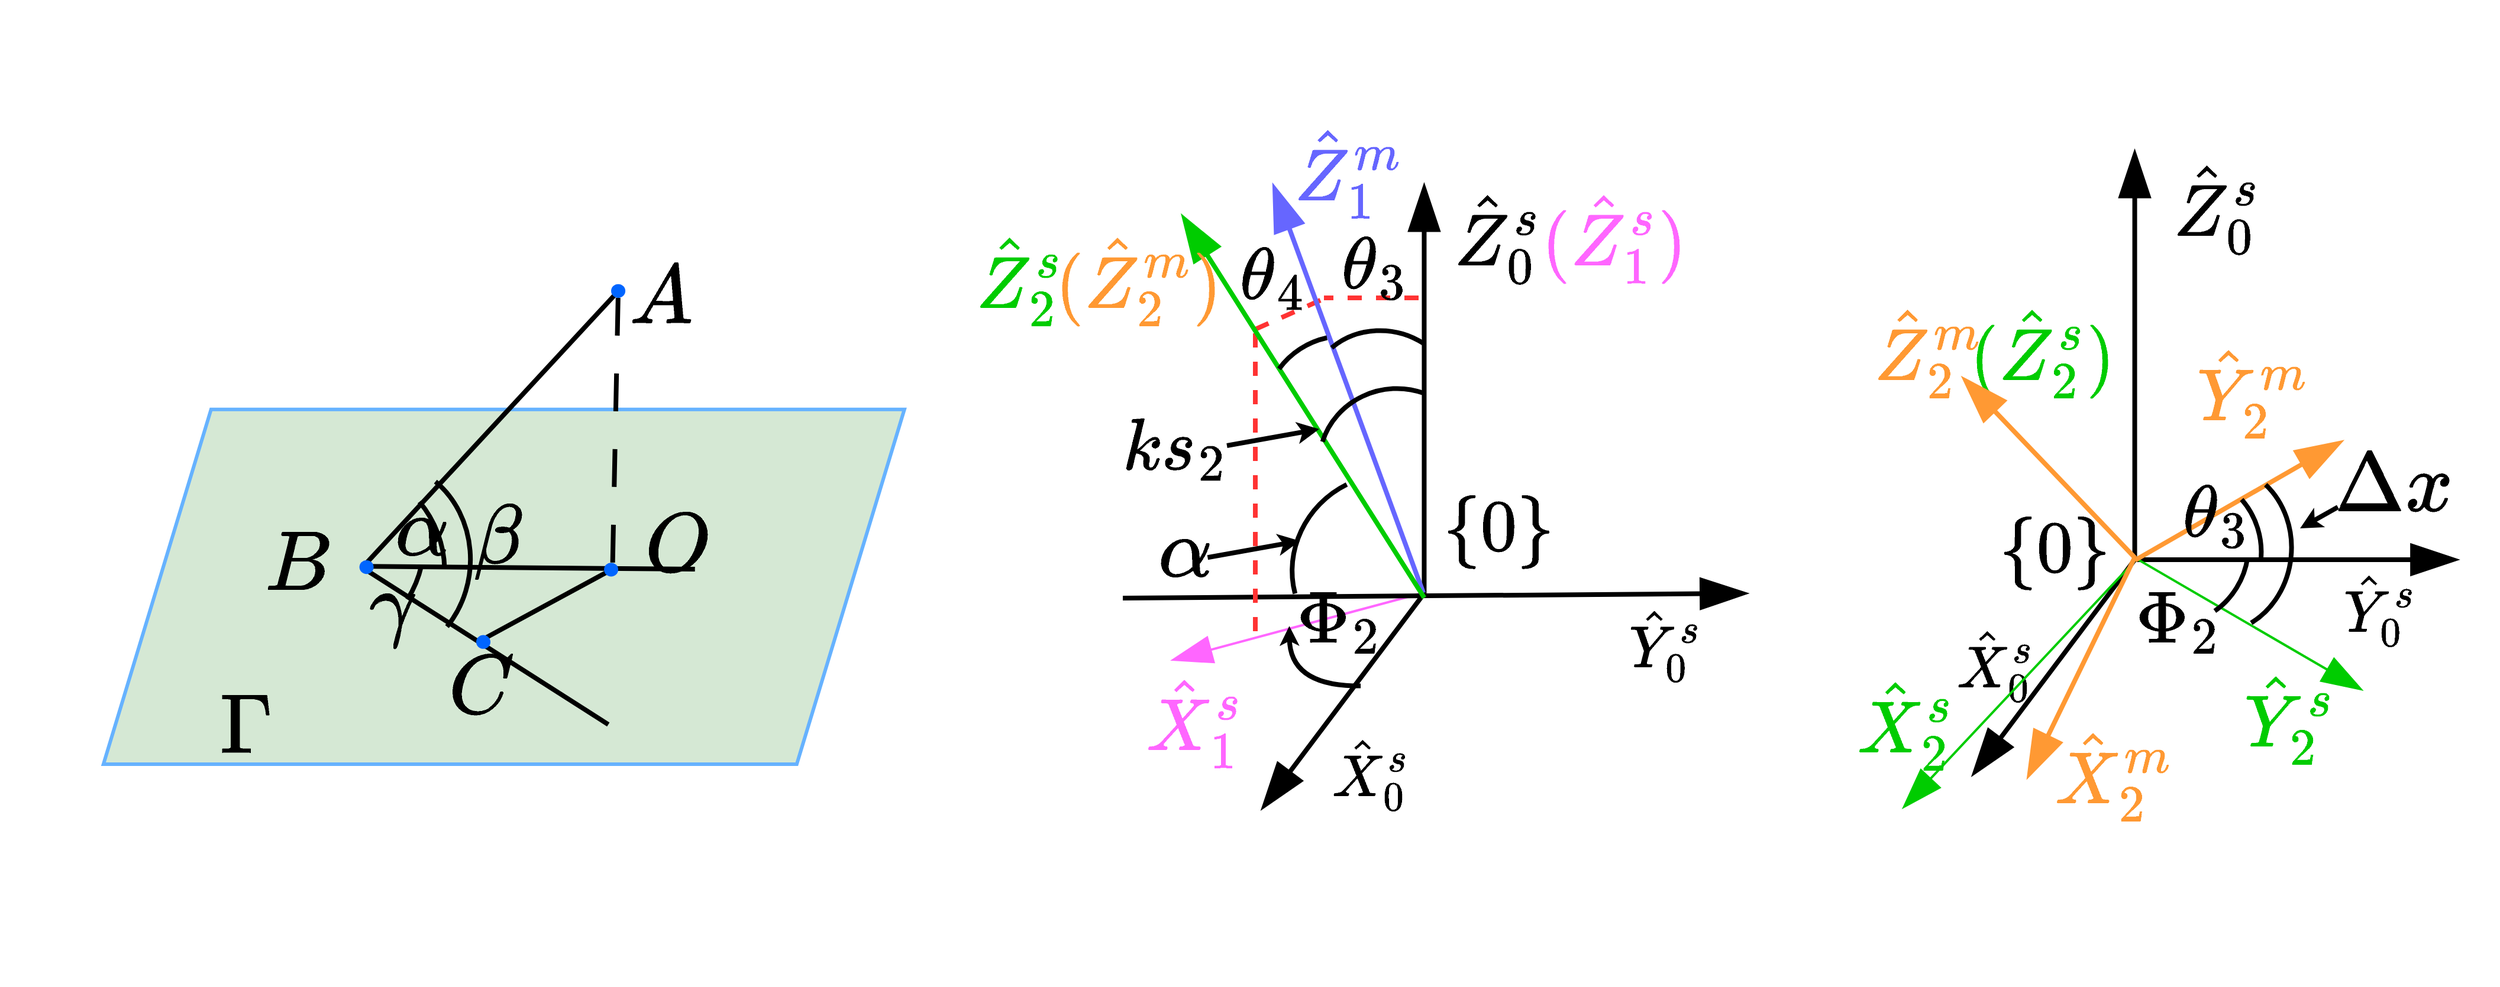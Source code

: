 <mxfile scale="5" border="0">
    <diagram id="zK5Rt0_C5VV_g-sW-Zkf" name="Page-1">
        <mxGraphModel dx="3434" dy="1478" grid="0" gridSize="10" guides="1" tooltips="1" connect="1" arrows="1" fold="1" page="1" pageScale="1" pageWidth="1169" pageHeight="827" background="#FFFFFF" math="1" shadow="0">
            <root>
                <mxCell id="0"/>
                <mxCell id="1" parent="0"/>
                <mxCell id="114" value="&lt;font style=&quot;font-size: 60px;&quot;&gt;$$ (\hat Z _{1}^s) $$&lt;/font&gt;" style="text;html=1;strokeColor=none;fillColor=none;align=center;verticalAlign=middle;whiteSpace=wrap;rounded=0;strokeWidth=4;fontSize=60;fontFamily=Times New Roman;fontColor=#FF66FF;" parent="1" vertex="1">
                    <mxGeometry x="1253" y="176" width="126.8" height="97.7" as="geometry"/>
                </mxCell>
                <mxCell id="100" value="$$ \hat Z _{0}^s $$" style="text;html=1;strokeColor=none;fillColor=none;align=center;verticalAlign=middle;whiteSpace=wrap;rounded=0;strokeWidth=4;fontSize=60;fontFamily=Times New Roman;opacity=90;" parent="1" vertex="1">
                    <mxGeometry x="1155.92" y="176" width="124.08" height="98.25" as="geometry"/>
                </mxCell>
                <mxCell id="102" value="&lt;font style=&quot;font-size: 60px;&quot;&gt;$$ \hat X _{1}^s $$&lt;/font&gt;" style="text;html=1;strokeColor=none;fillColor=none;align=center;verticalAlign=middle;whiteSpace=wrap;rounded=0;strokeWidth=4;fontSize=60;fontFamily=Times New Roman;fontColor=#FF66FF;" parent="1" vertex="1">
                    <mxGeometry x="907" y="589" width="111" height="91.24" as="geometry"/>
                </mxCell>
                <mxCell id="103" value="" style="endArrow=blockThin;html=1;strokeColor=#FF66FF;strokeWidth=2;fontSize=60;fontFamily=Times New Roman;endSize=30;endFill=1;" parent="1" edge="1">
                    <mxGeometry width="50" height="50" relative="1" as="geometry">
                        <mxPoint x="1153.08" y="528.0" as="sourcePoint"/>
                        <mxPoint x="941.88" y="584.65" as="targetPoint"/>
                    </mxGeometry>
                </mxCell>
                <mxCell id="106" value="" style="endArrow=blockThin;html=1;strokeWidth=4;fontSize=60;fontFamily=Times New Roman;endSize=30;endFill=1;" parent="1" edge="1">
                    <mxGeometry width="50" height="50" relative="1" as="geometry">
                        <mxPoint x="901" y="532" as="sourcePoint"/>
                        <mxPoint x="1429" y="528" as="targetPoint"/>
                    </mxGeometry>
                </mxCell>
                <mxCell id="107" value="" style="endArrow=blockThin;html=1;strokeWidth=4;fontSize=60;fontFamily=Times New Roman;endSize=30;endFill=1;" parent="1" edge="1">
                    <mxGeometry width="50" height="50" relative="1" as="geometry">
                        <mxPoint x="1155.72" y="528.0" as="sourcePoint"/>
                        <mxPoint x="1018.44" y="710.538" as="targetPoint"/>
                    </mxGeometry>
                </mxCell>
                <mxCell id="108" value="" style="endArrow=blockThin;html=1;strokeWidth=4;fontSize=60;fontFamily=Times New Roman;endFill=1;endSize=30;" parent="1" edge="1">
                    <mxGeometry width="50" height="50" relative="1" as="geometry">
                        <mxPoint x="1155.72" y="528.0" as="sourcePoint"/>
                        <mxPoint x="1155.72" y="181.807" as="targetPoint"/>
                    </mxGeometry>
                </mxCell>
                <mxCell id="110" value="" style="curved=1;endArrow=classic;html=1;strokeColor=#000000;strokeWidth=4;fontFamily=Comic Sans MS;fontSize=60;fontColor=#000000;endSize=4;endFill=1;edgeStyle=orthogonalEdgeStyle;" parent="1" edge="1">
                    <mxGeometry width="50" height="50" relative="1" as="geometry">
                        <mxPoint x="1102.033" y="606.266" as="sourcePoint"/>
                        <mxPoint x="1041.729" y="555.582" as="targetPoint"/>
                    </mxGeometry>
                </mxCell>
                <mxCell id="111" value="$$\Phi_2$$" style="text;html=1;strokeColor=none;fillColor=none;align=center;verticalAlign=middle;whiteSpace=wrap;rounded=0;fillStyle=hatch;strokeWidth=4;fontFamily=Comic Sans MS;fontSize=60;fontColor=#000000;" parent="1" vertex="1">
                    <mxGeometry x="1050.712" y="531.771" width="65.786" height="35.361" as="geometry"/>
                </mxCell>
                <mxCell id="112" value="$$ \{0\} $$" style="text;html=1;strokeColor=none;fillColor=none;align=center;verticalAlign=middle;whiteSpace=wrap;rounded=0;strokeWidth=4;fontSize=60;fontFamily=Times New Roman;connectable=0;" parent="1" vertex="1">
                    <mxGeometry x="1172" y="424.62" width="93.21" height="92.4" as="geometry"/>
                </mxCell>
                <mxCell id="115" value="" style="endArrow=none;dashed=1;html=1;strokeColor=#FF3333;fontSize=26;fontColor=#FF0000;strokeWidth=4;" parent="1" edge="1">
                    <mxGeometry width="50" height="50" relative="1" as="geometry">
                        <mxPoint x="1151.0" y="278" as="sourcePoint"/>
                        <mxPoint x="1071.0" y="278" as="targetPoint"/>
                    </mxGeometry>
                </mxCell>
                <mxCell id="31" value="" style="endArrow=none;dashed=1;html=1;strokeColor=#FF3333;fontSize=26;fontColor=#FF0000;strokeWidth=4;" parent="1" edge="1">
                    <mxGeometry width="50" height="50" relative="1" as="geometry">
                        <mxPoint x="1068" y="280" as="sourcePoint"/>
                        <mxPoint x="1012" y="305" as="targetPoint"/>
                    </mxGeometry>
                </mxCell>
                <mxCell id="28" value="" style="endArrow=none;dashed=1;html=1;strokeColor=#FF3333;fontSize=26;fontColor=#FF0000;strokeWidth=4;" parent="1" edge="1">
                    <mxGeometry width="50" height="50" relative="1" as="geometry">
                        <mxPoint x="1013" y="560" as="sourcePoint"/>
                        <mxPoint x="1013" y="302" as="targetPoint"/>
                    </mxGeometry>
                </mxCell>
                <mxCell id="116" value="" style="endArrow=blockThin;html=1;strokeWidth=4;fontSize=60;fontFamily=Times New Roman;endFill=1;endSize=30;exitX=0.371;exitY=-0.032;exitDx=0;exitDy=0;exitPerimeter=0;strokeColor=#6666FF;" parent="1" edge="1">
                    <mxGeometry width="50" height="50" relative="1" as="geometry">
                        <mxPoint x="1155.038" y="527.51" as="sourcePoint"/>
                        <mxPoint x="1028" y="182" as="targetPoint"/>
                    </mxGeometry>
                </mxCell>
                <mxCell id="117" value="" style="endArrow=blockThin;html=1;strokeWidth=4;fontSize=60;fontFamily=Times New Roman;endFill=1;endSize=30;exitX=0.376;exitY=-0.001;exitDx=0;exitDy=0;exitPerimeter=0;strokeColor=#00CC00;" parent="1" edge="1">
                    <mxGeometry width="50" height="50" relative="1" as="geometry">
                        <mxPoint x="1155.767" y="531.639" as="sourcePoint"/>
                        <mxPoint x="951" y="208" as="targetPoint"/>
                    </mxGeometry>
                </mxCell>
                <mxCell id="118" value="$$\theta_3$$" style="text;html=1;strokeColor=none;fillColor=none;align=center;verticalAlign=middle;whiteSpace=wrap;rounded=0;fillStyle=hatch;strokeWidth=4;fontFamily=Comic Sans MS;fontSize=60;fontColor=#000000;" parent="1" vertex="1">
                    <mxGeometry x="1080.682" y="232.786" width="66.531" height="31.714" as="geometry"/>
                </mxCell>
                <mxCell id="122" value="" style="verticalLabelPosition=bottom;verticalAlign=top;html=1;shape=mxgraph.basic.arc;startAngle=0.334;endAngle=0.603;fillStyle=hatch;strokeColor=#000000;strokeWidth=4;fontFamily=Comic Sans MS;fontSize=60;fontColor=#000000;fillColor=#FFFFFF;rotation=-195;" parent="1" vertex="1">
                    <mxGeometry x="1067.002" y="355.005" width="127.211" height="118.613" as="geometry"/>
                </mxCell>
                <mxCell id="123" value="" style="verticalLabelPosition=bottom;verticalAlign=top;html=1;shape=mxgraph.basic.arc;startAngle=0.342;endAngle=0.553;fillStyle=hatch;strokeColor=#000000;strokeWidth=4;fontFamily=Comic Sans MS;fontSize=60;fontColor=#000000;fillColor=#FFFFFF;rotation=-165;" parent="1" vertex="1">
                    <mxGeometry x="1057.002" y="306.005" width="127.211" height="118.613" as="geometry"/>
                </mxCell>
                <mxCell id="125" value="$$\theta_4$$" style="text;html=1;strokeColor=none;fillColor=none;align=center;verticalAlign=middle;whiteSpace=wrap;rounded=0;fillStyle=hatch;strokeWidth=4;fontFamily=Comic Sans MS;fontSize=60;fontColor=#000000;" parent="1" vertex="1">
                    <mxGeometry x="997.0" y="242.043" width="62.71" height="31.66" as="geometry"/>
                </mxCell>
                <mxCell id="124" value="" style="verticalLabelPosition=bottom;verticalAlign=top;html=1;shape=mxgraph.basic.arc;startAngle=0.429;endAngle=0.553;fillStyle=hatch;strokeColor=#000000;strokeWidth=4;fontFamily=Comic Sans MS;fontSize=60;fontColor=#000000;fillColor=#FFFFFF;rotation=-210;" parent="1" vertex="1">
                    <mxGeometry x="1020.002" y="311.385" width="127.211" height="118.613" as="geometry"/>
                </mxCell>
                <mxCell id="126" value="$$ks_2$$" style="text;html=1;strokeColor=none;fillColor=none;align=center;verticalAlign=middle;whiteSpace=wrap;rounded=0;fillStyle=hatch;strokeWidth=4;fontFamily=Comic Sans MS;fontSize=60;fontColor=#000000;connectable=0;" parent="1" vertex="1">
                    <mxGeometry x="906.995" y="385.626" width="76.327" height="35.584" as="geometry"/>
                </mxCell>
                <mxCell id="127" value="" style="endArrow=classic;html=1;strokeColor=#000000;strokeWidth=4;" parent="1" edge="1">
                    <mxGeometry width="50" height="50" relative="1" as="geometry">
                        <mxPoint x="989" y="403" as="sourcePoint"/>
                        <mxPoint x="1067" y="389" as="targetPoint"/>
                    </mxGeometry>
                </mxCell>
                <mxCell id="129" value="$$ \hat Y _{0}^s $$" style="text;html=1;strokeColor=none;fillColor=none;align=center;verticalAlign=middle;whiteSpace=wrap;rounded=0;strokeWidth=4;fontSize=48;fontFamily=Times New Roman;opacity=90;connectable=0;" parent="1" vertex="1">
                    <mxGeometry x="1280.001" y="510.004" width="160.119" height="120.686" as="geometry"/>
                </mxCell>
                <mxCell id="130" value="$$ \hat X _{0} ^s$$" style="text;html=1;strokeColor=none;fillColor=none;align=center;verticalAlign=middle;whiteSpace=wrap;rounded=0;strokeWidth=4;fontSize=48;fontFamily=Times New Roman;" parent="1" vertex="1">
                    <mxGeometry x="1044" y="622.2" width="133" height="113" as="geometry"/>
                </mxCell>
                <mxCell id="131" value="$$ (\hat Z _{2}^m) $$" style="text;html=1;strokeColor=none;fillColor=none;align=center;verticalAlign=middle;whiteSpace=wrap;rounded=0;strokeWidth=4;fontSize=60;fontFamily=Times New Roman;fontColor=#FF9933;rotation=0;" parent="1" vertex="1">
                    <mxGeometry x="871" y="227.009" width="86.073" height="68.709" as="geometry"/>
                </mxCell>
                <mxCell id="132" value="$$ \hat Z _{1}^m $$" style="text;html=1;strokeColor=none;fillColor=none;align=center;verticalAlign=middle;whiteSpace=wrap;rounded=0;strokeWidth=4;fontSize=60;fontFamily=Times New Roman;fontColor=#6666FF;rotation=0;" parent="1" vertex="1">
                    <mxGeometry x="1050.71" y="137.17" width="83.296" height="66.493" as="geometry"/>
                </mxCell>
                <mxCell id="133" value="&lt;font style=&quot;font-size: 60px;&quot;&gt;$$ \hat Z _{2}^s $$&lt;/font&gt;" style="text;html=1;strokeColor=none;fillColor=none;align=center;verticalAlign=middle;whiteSpace=wrap;rounded=0;strokeWidth=4;fontSize=60;fontFamily=Times New Roman;fontColor=#00CC00;connectable=0;" parent="1" vertex="1">
                    <mxGeometry x="746" y="203.66" width="136" height="115.41" as="geometry"/>
                </mxCell>
                <mxCell id="136" value="$$ \hat Y _{0}^s $$" style="text;html=1;strokeColor=none;fillColor=none;align=center;verticalAlign=middle;whiteSpace=wrap;rounded=0;strokeWidth=4;fontSize=48;fontFamily=Times New Roman;opacity=90;connectable=0;" parent="1" vertex="1">
                    <mxGeometry x="1280.001" y="510.004" width="160.119" height="120.686" as="geometry"/>
                </mxCell>
                <mxCell id="148" value="" style="endArrow=blockThin;html=1;strokeWidth=4;fontSize=60;fontFamily=Times New Roman;endSize=30;endFill=1;" parent="1" edge="1">
                    <mxGeometry width="50" height="50" relative="1" as="geometry">
                        <mxPoint x="1756.28" y="499.49" as="sourcePoint"/>
                        <mxPoint x="2029.56" y="499.49" as="targetPoint"/>
                    </mxGeometry>
                </mxCell>
                <mxCell id="149" value="" style="endArrow=blockThin;html=1;strokeWidth=4;fontSize=60;fontFamily=Times New Roman;endSize=30;endFill=1;" parent="1" edge="1">
                    <mxGeometry width="50" height="50" relative="1" as="geometry">
                        <mxPoint x="1756.28" y="499.49" as="sourcePoint"/>
                        <mxPoint x="1619" y="682.028" as="targetPoint"/>
                    </mxGeometry>
                </mxCell>
                <mxCell id="150" value="" style="endArrow=blockThin;html=1;strokeWidth=4;fontSize=60;fontFamily=Times New Roman;endFill=1;endSize=30;" parent="1" edge="1">
                    <mxGeometry width="50" height="50" relative="1" as="geometry">
                        <mxPoint x="1756.28" y="499.49" as="sourcePoint"/>
                        <mxPoint x="1756.28" y="153.297" as="targetPoint"/>
                    </mxGeometry>
                </mxCell>
                <mxCell id="151" value="$$ \{0\} $$" style="text;html=1;strokeColor=none;fillColor=none;align=center;verticalAlign=middle;whiteSpace=wrap;rounded=0;strokeWidth=4;fontSize=60;fontFamily=Times New Roman;" parent="1" vertex="1">
                    <mxGeometry x="1641.79" y="443" width="93.21" height="92.4" as="geometry"/>
                </mxCell>
                <mxCell id="152" value="$$ \hat X _{0} ^s$$" style="text;html=1;strokeColor=none;fillColor=none;align=center;verticalAlign=middle;whiteSpace=wrap;rounded=0;strokeWidth=4;fontSize=48;fontFamily=Times New Roman;" parent="1" vertex="1">
                    <mxGeometry x="1597" y="554" width="84.44" height="66.69" as="geometry"/>
                </mxCell>
                <mxCell id="153" value="$$ \hat Y _{0}^s $$" style="text;html=1;strokeColor=none;fillColor=none;align=center;verticalAlign=middle;whiteSpace=wrap;rounded=0;strokeWidth=4;fontSize=48;fontFamily=Times New Roman;opacity=90;connectable=0;" parent="1" vertex="1">
                    <mxGeometry x="1917" y="500" width="93.44" height="79.69" as="geometry"/>
                </mxCell>
                <mxCell id="172" value="&lt;font style=&quot;font-size: 60px;&quot;&gt;$$ \hat X _{2}^s $$&lt;/font&gt;" style="text;html=1;strokeColor=none;fillColor=none;align=center;verticalAlign=middle;whiteSpace=wrap;rounded=0;strokeWidth=4;fontSize=60;fontFamily=Times New Roman;fontColor=#00CC00;connectable=0;" parent="1" vertex="1">
                    <mxGeometry x="1496" y="579.688" width="134.522" height="115.407" as="geometry"/>
                </mxCell>
                <mxCell id="173" value="" style="endArrow=blockThin;html=1;strokeColor=#00CC00;strokeWidth=2;fontSize=48;fontFamily=Times New Roman;endSize=30;endFill=1;fontColor=#00CC00;" parent="1" edge="1">
                    <mxGeometry width="50" height="50" relative="1" as="geometry">
                        <mxPoint x="1756.151" y="500.749" as="sourcePoint"/>
                        <mxPoint x="1560" y="710" as="targetPoint"/>
                    </mxGeometry>
                </mxCell>
                <mxCell id="174" value="&lt;font style=&quot;font-size: 60px;&quot;&gt;$$ \hat Y _{2}^s $$&lt;/font&gt;" style="text;html=1;strokeColor=none;fillColor=none;align=center;verticalAlign=middle;whiteSpace=wrap;rounded=0;strokeWidth=4;fontSize=60;fontFamily=Times New Roman;fontColor=#00CC00;connectable=0;" parent="1" vertex="1">
                    <mxGeometry x="1819.998" y="573.998" width="134.522" height="115.407" as="geometry"/>
                </mxCell>
                <mxCell id="175" value="" style="endArrow=blockThin;html=1;strokeColor=#00CC00;strokeWidth=2;fontSize=48;fontFamily=Times New Roman;endSize=30;orthogonal=0;endFill=1;" parent="1" edge="1">
                    <mxGeometry width="50" height="50" relative="1" as="geometry">
                        <mxPoint x="1756.149" y="497.681" as="sourcePoint"/>
                        <mxPoint x="1949" y="610" as="targetPoint"/>
                    </mxGeometry>
                </mxCell>
                <mxCell id="177" value="&lt;font style=&quot;font-size: 60px;&quot;&gt;$$ (\hat Z _{2}^s) $$&lt;/font&gt;" style="text;html=1;strokeColor=none;fillColor=none;align=center;verticalAlign=middle;whiteSpace=wrap;rounded=0;strokeWidth=4;fontSize=60;fontFamily=Times New Roman;fontColor=#00CC00;connectable=0;" parent="1" vertex="1">
                    <mxGeometry x="1610.998" y="264.505" width="134.522" height="115.407" as="geometry"/>
                </mxCell>
                <mxCell id="155" value="" style="endArrow=blockThin;html=1;strokeWidth=4;fontSize=60;fontFamily=Times New Roman;endSize=30;endFill=1;strokeColor=#FF9933;" parent="1" edge="1">
                    <mxGeometry width="50" height="50" relative="1" as="geometry">
                        <mxPoint x="1756.58" y="499.95" as="sourcePoint"/>
                        <mxPoint x="1932" y="399" as="targetPoint"/>
                    </mxGeometry>
                </mxCell>
                <mxCell id="156" value="" style="endArrow=blockThin;html=1;strokeWidth=4;fontSize=60;fontFamily=Times New Roman;endFill=1;endSize=30;strokeColor=#FF9933;" parent="1" edge="1">
                    <mxGeometry width="50" height="50" relative="1" as="geometry">
                        <mxPoint x="1756.58" y="497.95" as="sourcePoint"/>
                        <mxPoint x="1610.58" y="345.2" as="targetPoint"/>
                    </mxGeometry>
                </mxCell>
                <mxCell id="157" value="" style="endArrow=blockThin;html=1;strokeWidth=4;fontSize=48;fontFamily=Times New Roman;endSize=30;endFill=1;strokeColor=#FF9933;" parent="1" edge="1">
                    <mxGeometry width="50" height="50" relative="1" as="geometry">
                        <mxPoint x="1756.58" y="496.95" as="sourcePoint"/>
                        <mxPoint x="1665.58" y="684.2" as="targetPoint"/>
                    </mxGeometry>
                </mxCell>
                <mxCell id="158" value="$$ \hat Y _{2}^m $$" style="text;html=1;strokeColor=none;fillColor=none;align=center;verticalAlign=middle;whiteSpace=wrap;rounded=0;strokeWidth=4;fontSize=60;fontFamily=Times New Roman;fontColor=#FF9933;rotation=0;connectable=0;" parent="1" vertex="1">
                    <mxGeometry x="1809.78" y="311.2" width="93.58" height="89.24" as="geometry"/>
                </mxCell>
                <mxCell id="160" value="$$ \hat X _{2} ^m$$" style="text;html=1;strokeColor=none;fillColor=none;align=center;verticalAlign=middle;whiteSpace=wrap;rounded=0;strokeWidth=4;fontSize=60;fontFamily=Times New Roman;fontColor=#FF9933;rotation=0;" parent="1" vertex="1">
                    <mxGeometry x="1698" y="646.46" width="83.296" height="66.493" as="geometry"/>
                </mxCell>
                <mxCell id="166" value="$$ \hat Z _{2}^m $$" style="text;html=1;strokeColor=none;fillColor=none;align=center;verticalAlign=middle;whiteSpace=wrap;rounded=0;strokeWidth=4;fontSize=60;fontFamily=Times New Roman;fontColor=#FF9933;rotation=0;" parent="1" vertex="1">
                    <mxGeometry x="1541" y="288.96" width="83.296" height="66.493" as="geometry"/>
                </mxCell>
                <mxCell id="180" value="$$ \hat Z _{0}^s $$" style="text;html=1;strokeColor=none;fillColor=none;align=center;verticalAlign=middle;whiteSpace=wrap;rounded=0;strokeWidth=4;fontSize=60;fontFamily=Times New Roman;opacity=90;" parent="1" vertex="1">
                    <mxGeometry x="1764" y="151" width="124.08" height="98.25" as="geometry"/>
                </mxCell>
                <mxCell id="181" value="$$\Phi_2$$" style="text;html=1;strokeColor=none;fillColor=none;align=center;verticalAlign=middle;whiteSpace=wrap;rounded=0;fillStyle=hatch;strokeWidth=4;fontFamily=Comic Sans MS;fontSize=60;fontColor=#000000;" parent="1" vertex="1">
                    <mxGeometry x="1759.712" y="531.001" width="65.786" height="35.361" as="geometry"/>
                </mxCell>
                <mxCell id="182" value="" style="verticalLabelPosition=bottom;verticalAlign=top;html=1;shape=mxgraph.basic.arc;startAngle=0.466;endAngle=0.603;fillStyle=hatch;strokeColor=#000000;strokeWidth=4;fontFamily=Comic Sans MS;fontSize=60;fontColor=#000000;fillColor=#FFFFFF;rotation=110;direction=west;" parent="1" vertex="1">
                    <mxGeometry x="1729.002" y="431.385" width="127.211" height="118.613" as="geometry"/>
                </mxCell>
                <mxCell id="183" value="" style="verticalLabelPosition=bottom;verticalAlign=top;html=1;shape=mxgraph.basic.arc;startAngle=0.423;endAngle=0.565;fillStyle=hatch;strokeColor=#000000;strokeWidth=4;fontFamily=Comic Sans MS;fontSize=60;fontColor=#000000;fillColor=#FFFFFF;rotation=75;direction=west;" parent="1" vertex="1">
                    <mxGeometry x="1740.002" y="431.385" width="127.211" height="118.613" as="geometry"/>
                </mxCell>
                <mxCell id="184" value="" style="verticalLabelPosition=bottom;verticalAlign=top;html=1;shape=mxgraph.basic.arc;startAngle=0.348;endAngle=0.658;fillStyle=hatch;strokeColor=#000000;strokeWidth=4;fontFamily=Comic Sans MS;fontSize=60;fontColor=#000000;fillColor=#FFFFFF;rotation=95;direction=west;" parent="1" vertex="1">
                    <mxGeometry x="1754.39" y="427.39" width="142.17" height="126.5" as="geometry"/>
                </mxCell>
                <mxCell id="185" value="$$\theta_3$$" style="text;html=1;strokeColor=none;fillColor=none;align=center;verticalAlign=middle;whiteSpace=wrap;rounded=0;fillStyle=hatch;strokeWidth=4;fontFamily=Comic Sans MS;fontSize=60;fontColor=#000000;" parent="1" vertex="1">
                    <mxGeometry x="1792.212" y="442.996" width="66.531" height="31.714" as="geometry"/>
                </mxCell>
                <mxCell id="187" value="$$ \Delta x $$" style="text;html=1;strokeColor=none;fillColor=none;align=center;verticalAlign=middle;whiteSpace=wrap;rounded=0;fontSize=60;connectable=0;" parent="1" vertex="1">
                    <mxGeometry x="1945" y="422.62" width="60" height="30" as="geometry"/>
                </mxCell>
                <mxCell id="188" value="" style="endArrow=classic;html=1;strokeColor=#000000;strokeWidth=4;fontSize=60;" parent="1" edge="1">
                    <mxGeometry width="50" height="50" relative="1" as="geometry">
                        <mxPoint x="1928" y="455" as="sourcePoint"/>
                        <mxPoint x="1896" y="473" as="targetPoint"/>
                    </mxGeometry>
                </mxCell>
                <mxCell id="205" value="" style="group" vertex="1" connectable="0" parent="1">
                    <mxGeometry x="34" y="212" width="677" height="463" as="geometry"/>
                </mxCell>
                <mxCell id="189" value="" style="shape=parallelogram;perimeter=parallelogramPerimeter;whiteSpace=wrap;html=1;fixedSize=1;size=91;fillColor=#d5e8d4;strokeColor=#66B2FF;strokeWidth=3;connectable=0;" vertex="1" parent="205">
                    <mxGeometry x="5.41" y="160.37" width="677.0" height="300.143" as="geometry"/>
                </mxCell>
                <mxCell id="190" value="" style="endArrow=none;html=1;strokeWidth=4;" edge="1" parent="205">
                    <mxGeometry width="50" height="50" relative="1" as="geometry">
                        <mxPoint x="224.466" y="293.873" as="sourcePoint"/>
                        <mxPoint x="439.33" y="61.646" as="targetPoint"/>
                    </mxGeometry>
                </mxCell>
                <mxCell id="191" value="" style="endArrow=none;html=1;strokeWidth=4;" edge="1" parent="205">
                    <mxGeometry width="50" height="50" relative="1" as="geometry">
                        <mxPoint x="228.067" y="293.152" as="sourcePoint"/>
                        <mxPoint x="505.349" y="295.478" as="targetPoint"/>
                    </mxGeometry>
                </mxCell>
                <mxCell id="193" value="" style="endArrow=none;html=1;strokeWidth=4;" edge="1" parent="205">
                    <mxGeometry width="50" height="50" relative="1" as="geometry">
                        <mxPoint x="224.466" y="294.315" as="sourcePoint"/>
                        <mxPoint x="432.128" y="426.936" as="targetPoint"/>
                    </mxGeometry>
                </mxCell>
                <mxCell id="194" value="" style="endArrow=none;html=1;dashed=1;dashPattern=8 8;startArrow=none;strokeWidth=4;" edge="1" parent="205" source="203">
                    <mxGeometry width="50" height="50" relative="1" as="geometry">
                        <mxPoint x="440.53" y="60.843" as="sourcePoint"/>
                        <mxPoint x="435.729" y="294.315" as="targetPoint"/>
                    </mxGeometry>
                </mxCell>
                <mxCell id="195" value="" style="endArrow=none;html=1;strokeWidth=4;" edge="1" parent="205">
                    <mxGeometry width="50" height="50" relative="1" as="geometry">
                        <mxPoint x="324.096" y="355.972" as="sourcePoint"/>
                        <mxPoint x="435.729" y="295.478" as="targetPoint"/>
                    </mxGeometry>
                </mxCell>
                <mxCell id="196" value="" style="verticalLabelPosition=bottom;verticalAlign=top;html=1;shape=mxgraph.basic.arc;startAngle=0.338;endAngle=0.603;fillStyle=hatch;strokeColor=#000000;strokeWidth=4;fontFamily=Comic Sans MS;fontSize=60;fontColor=#000000;fillColor=#FFFFFF;rotation=-85;" vertex="1" parent="205">
                    <mxGeometry x="157.246" y="214.044" width="167.005" height="149.536" as="geometry"/>
                </mxCell>
                <mxCell id="197" value="" style="verticalLabelPosition=bottom;verticalAlign=top;html=1;shape=mxgraph.basic.arc;startAngle=0.47;endAngle=0.588;fillStyle=hatch;strokeColor=#000000;strokeWidth=4;fontFamily=Comic Sans MS;fontSize=60;fontColor=#000000;fillColor=#FFFFFF;rotation=-120;" vertex="1" parent="205">
                    <mxGeometry x="133.239" y="214.044" width="167.005" height="149.536" as="geometry"/>
                </mxCell>
                <mxCell id="198" value="" style="verticalLabelPosition=bottom;verticalAlign=top;html=1;shape=mxgraph.basic.arc;startAngle=0.493;endAngle=0.553;fillStyle=hatch;strokeColor=#000000;strokeWidth=4;fontFamily=Comic Sans MS;fontSize=60;fontColor=#000000;fillColor=#FFFFFF;rotation=-75;" vertex="1" parent="205">
                    <mxGeometry x="117.635" y="201.759" width="167.005" height="149.536" as="geometry"/>
                </mxCell>
                <mxCell id="199" value="$$A$$" style="text;html=1;strokeColor=none;fillColor=none;align=center;verticalAlign=middle;whiteSpace=wrap;rounded=0;strokeWidth=3;fontSize=60;" vertex="1" parent="205">
                    <mxGeometry x="440.53" y="49.454" width="72.021" height="34.9" as="geometry"/>
                </mxCell>
                <mxCell id="200" value="$$B$$" style="text;html=1;strokeColor=none;fillColor=none;align=center;verticalAlign=middle;whiteSpace=wrap;rounded=0;strokeWidth=3;fontSize=60;" vertex="1" parent="205">
                    <mxGeometry x="133.239" y="274.538" width="72.021" height="34.9" as="geometry"/>
                </mxCell>
                <mxCell id="201" value="$$C$$" style="text;html=1;strokeColor=none;fillColor=none;align=center;verticalAlign=middle;whiteSpace=wrap;rounded=0;strokeWidth=3;fontSize=60;" vertex="1" parent="205">
                    <mxGeometry x="288.266" y="379.859" width="72.021" height="34.9" as="geometry"/>
                </mxCell>
                <mxCell id="202" value="$$O$$" style="text;html=1;strokeColor=none;fillColor=none;align=center;verticalAlign=middle;whiteSpace=wrap;rounded=0;strokeWidth=3;fontSize=60;" vertex="1" parent="205">
                    <mxGeometry x="454.427" y="259.076" width="72.021" height="34.9" as="geometry"/>
                </mxCell>
                <mxCell id="204" value="" style="endArrow=none;html=1;dashed=1;dashPattern=8 8;" edge="1" parent="205" target="203">
                    <mxGeometry width="50" height="50" relative="1" as="geometry">
                        <mxPoint x="440.53" y="60.843" as="sourcePoint"/>
                        <mxPoint x="435.729" y="294.315" as="targetPoint"/>
                    </mxGeometry>
                </mxCell>
                <mxCell id="203" value="" style="shape=ellipse;fillColor=#0065FF;strokeColor=none;html=1;sketch=0;strokeWidth=3;fontSize=60;" vertex="1" parent="205">
                    <mxGeometry x="434.528" y="54.317" width="12.004" height="11.633" as="geometry"/>
                </mxCell>
                <mxCell id="206" value="" style="shape=ellipse;fillColor=#0065FF;strokeColor=none;html=1;sketch=0;strokeWidth=3;fontSize=60;" vertex="1" parent="205">
                    <mxGeometry x="221.799" y="287.945" width="12.004" height="11.633" as="geometry"/>
                </mxCell>
                <mxCell id="207" value="" style="shape=ellipse;fillColor=#0065FF;strokeColor=none;html=1;sketch=0;strokeWidth=3;fontSize=60;" vertex="1" parent="205">
                    <mxGeometry x="428.523" y="290.095" width="12.004" height="11.633" as="geometry"/>
                </mxCell>
                <mxCell id="208" value="" style="shape=ellipse;fillColor=#0065FF;strokeColor=none;html=1;sketch=0;strokeWidth=3;fontSize=60;" vertex="1" parent="205">
                    <mxGeometry x="320.497" y="351.296" width="12.004" height="11.633" as="geometry"/>
                </mxCell>
                <mxCell id="209" value="$$\beta$$" style="text;html=1;strokeColor=none;fillColor=none;align=center;verticalAlign=middle;whiteSpace=wrap;rounded=0;strokeWidth=3;fontSize=60;" vertex="1" parent="205">
                    <mxGeometry x="302.487" y="253.045" width="72.021" height="34.9" as="geometry"/>
                </mxCell>
                <mxCell id="210" value="$$\alpha$$" style="text;html=1;strokeColor=none;fillColor=none;align=center;verticalAlign=middle;whiteSpace=wrap;rounded=0;strokeWidth=3;fontSize=60;" vertex="1" parent="205">
                    <mxGeometry x="238.806" y="245.662" width="72.021" height="34.9" as="geometry"/>
                </mxCell>
                <mxCell id="211" value="$$\gamma$$" style="text;html=1;strokeColor=none;fillColor=none;align=center;verticalAlign=middle;whiteSpace=wrap;rounded=0;strokeWidth=3;fontSize=60;" vertex="1" parent="205">
                    <mxGeometry x="212.622" y="309.436" width="72.021" height="34.9" as="geometry"/>
                </mxCell>
                <mxCell id="212" value="$$ \Gamma $$" style="text;html=1;align=center;verticalAlign=middle;resizable=0;points=[];autosize=1;strokeColor=none;fillColor=none;fontSize=60;" vertex="1" parent="205">
                    <mxGeometry x="-81.92" y="388.461" width="415" height="84" as="geometry"/>
                </mxCell>
                <mxCell id="220" value="" style="verticalLabelPosition=bottom;verticalAlign=top;html=1;shape=mxgraph.basic.arc;startAngle=0.329;endAngle=0.555;fillStyle=hatch;strokeColor=#000000;strokeWidth=4;fontFamily=Comic Sans MS;fontSize=60;fontColor=#000000;fillColor=#FFFFFF;rotation=-225;" vertex="1" parent="1">
                    <mxGeometry x="1041.65" y="430" width="157.92" height="148" as="geometry"/>
                </mxCell>
                <mxCell id="221" value="$$\alpha$$" style="text;html=1;strokeColor=none;fillColor=none;align=center;verticalAlign=middle;whiteSpace=wrap;rounded=0;strokeWidth=3;fontSize=60;" vertex="1" parent="1">
                    <mxGeometry x="906.991" y="468.33" width="93.191" height="48.695" as="geometry"/>
                </mxCell>
                <mxCell id="222" value="" style="endArrow=classic;html=1;strokeColor=#000000;strokeWidth=4;" edge="1" parent="1">
                    <mxGeometry width="50" height="50" relative="1" as="geometry">
                        <mxPoint x="972.71" y="497.64" as="sourcePoint"/>
                        <mxPoint x="1050.71" y="483.64" as="targetPoint"/>
                    </mxGeometry>
                </mxCell>
            </root>
        </mxGraphModel>
    </diagram>
</mxfile>